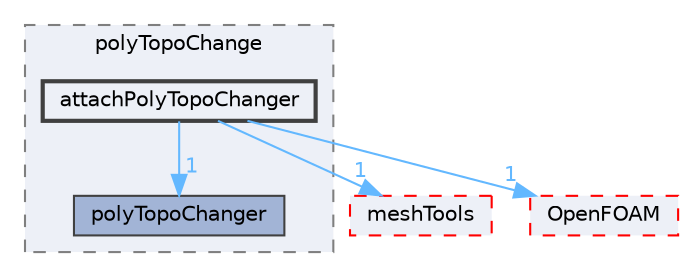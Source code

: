 digraph "src/dynamicMesh/polyTopoChange/attachPolyTopoChanger"
{
 // LATEX_PDF_SIZE
  bgcolor="transparent";
  edge [fontname=Helvetica,fontsize=10,labelfontname=Helvetica,labelfontsize=10];
  node [fontname=Helvetica,fontsize=10,shape=box,height=0.2,width=0.4];
  compound=true
  subgraph clusterdir_1dcc9f8d039401a5088c21c8f851d182 {
    graph [ bgcolor="#edf0f7", pencolor="grey50", label="polyTopoChange", fontname=Helvetica,fontsize=10 style="filled,dashed", URL="dir_1dcc9f8d039401a5088c21c8f851d182.html",tooltip=""]
  dir_0952f9b6d6fcae993c8491153539ae37 [label="polyTopoChanger", fillcolor="#a2b4d6", color="grey25", style="filled", URL="dir_0952f9b6d6fcae993c8491153539ae37.html",tooltip=""];
  dir_584d9b59e7ac00254d073f95161c4be3 [label="attachPolyTopoChanger", fillcolor="#edf0f7", color="grey25", style="filled,bold", URL="dir_584d9b59e7ac00254d073f95161c4be3.html",tooltip=""];
  }
  dir_ae30ad0bef50cf391b24c614251bb9fd [label="meshTools", fillcolor="#edf0f7", color="red", style="filled,dashed", URL="dir_ae30ad0bef50cf391b24c614251bb9fd.html",tooltip=""];
  dir_c5473ff19b20e6ec4dfe5c310b3778a8 [label="OpenFOAM", fillcolor="#edf0f7", color="red", style="filled,dashed", URL="dir_c5473ff19b20e6ec4dfe5c310b3778a8.html",tooltip=""];
  dir_584d9b59e7ac00254d073f95161c4be3->dir_0952f9b6d6fcae993c8491153539ae37 [headlabel="1", labeldistance=1.5 headhref="dir_000166_003000.html" href="dir_000166_003000.html" color="steelblue1" fontcolor="steelblue1"];
  dir_584d9b59e7ac00254d073f95161c4be3->dir_ae30ad0bef50cf391b24c614251bb9fd [headlabel="1", labeldistance=1.5 headhref="dir_000166_002382.html" href="dir_000166_002382.html" color="steelblue1" fontcolor="steelblue1"];
  dir_584d9b59e7ac00254d073f95161c4be3->dir_c5473ff19b20e6ec4dfe5c310b3778a8 [headlabel="1", labeldistance=1.5 headhref="dir_000166_002695.html" href="dir_000166_002695.html" color="steelblue1" fontcolor="steelblue1"];
}

